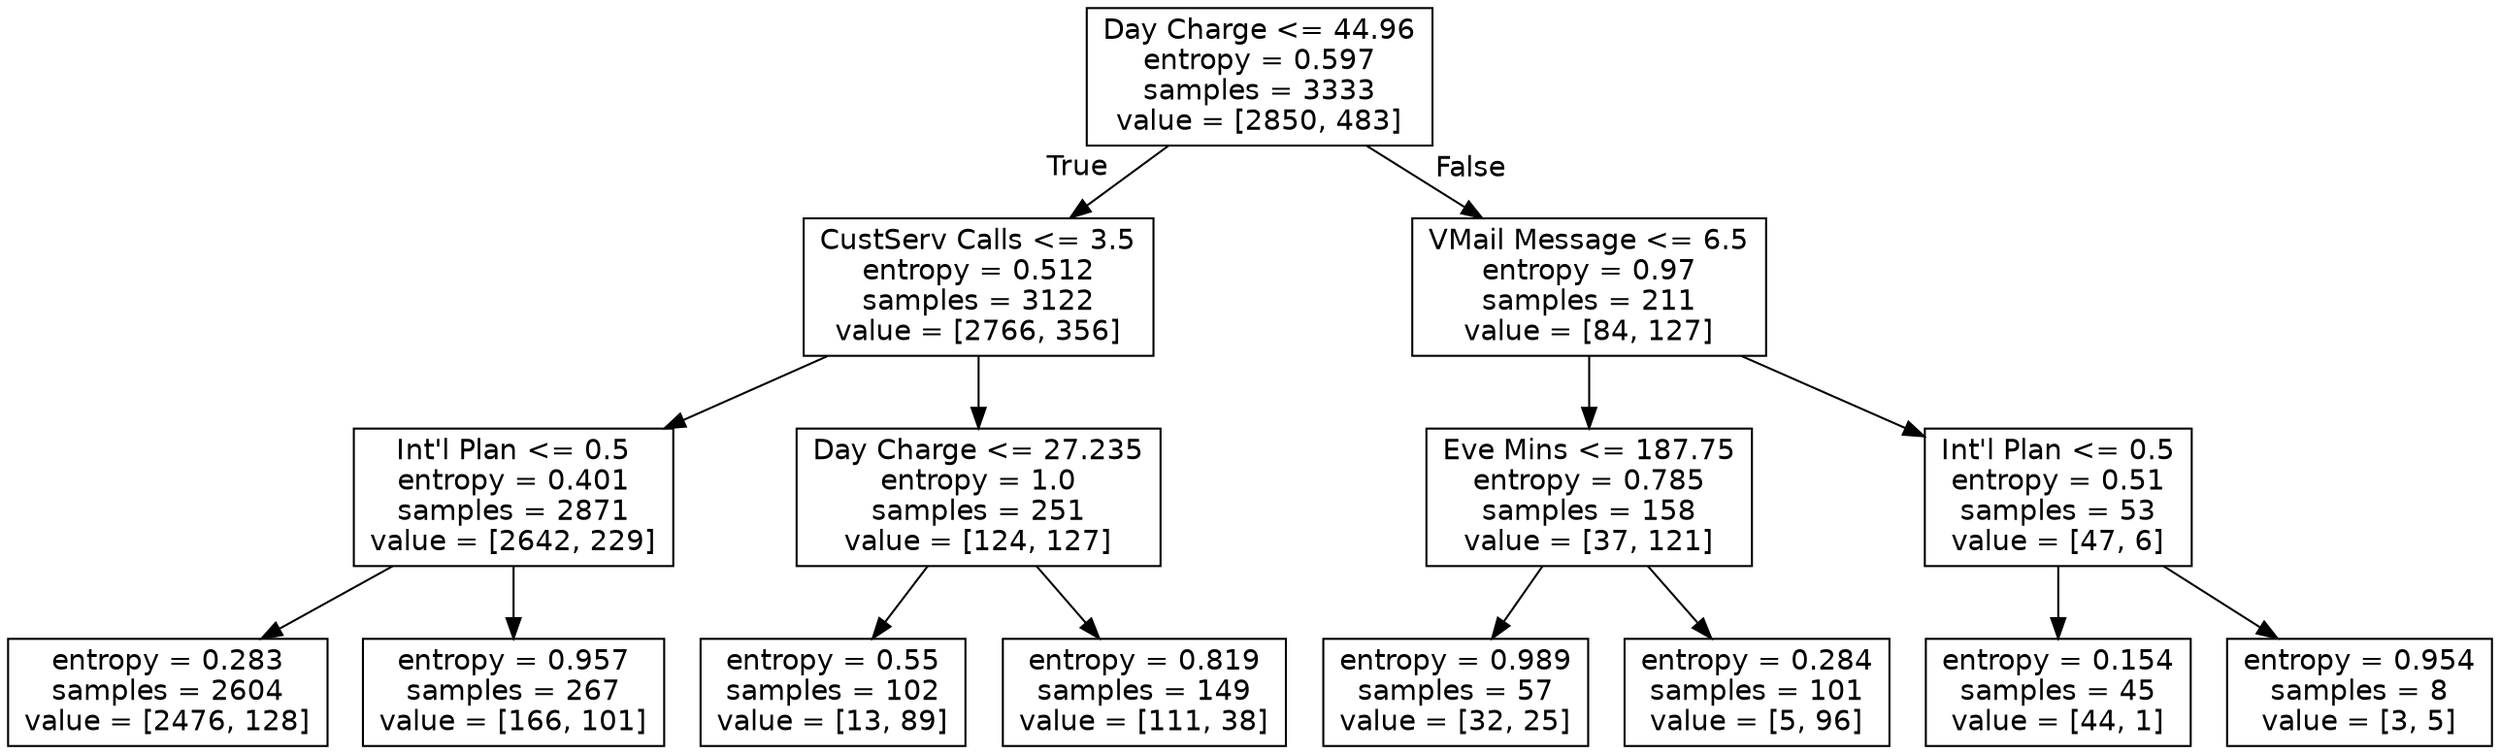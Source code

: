 digraph Tree {
node [shape=box, fontname="helvetica"] ;
edge [fontname="helvetica"] ;
0 [label="Day Charge <= 44.96\nentropy = 0.597\nsamples = 3333\nvalue = [2850, 483]"] ;
1 [label="CustServ Calls <= 3.5\nentropy = 0.512\nsamples = 3122\nvalue = [2766, 356]"] ;
0 -> 1 [labeldistance=2.5, labelangle=45, headlabel="True"] ;
2 [label="Int'l Plan <= 0.5\nentropy = 0.401\nsamples = 2871\nvalue = [2642, 229]"] ;
1 -> 2 ;
3 [label="entropy = 0.283\nsamples = 2604\nvalue = [2476, 128]"] ;
2 -> 3 ;
4 [label="entropy = 0.957\nsamples = 267\nvalue = [166, 101]"] ;
2 -> 4 ;
5 [label="Day Charge <= 27.235\nentropy = 1.0\nsamples = 251\nvalue = [124, 127]"] ;
1 -> 5 ;
6 [label="entropy = 0.55\nsamples = 102\nvalue = [13, 89]"] ;
5 -> 6 ;
7 [label="entropy = 0.819\nsamples = 149\nvalue = [111, 38]"] ;
5 -> 7 ;
8 [label="VMail Message <= 6.5\nentropy = 0.97\nsamples = 211\nvalue = [84, 127]"] ;
0 -> 8 [labeldistance=2.5, labelangle=-45, headlabel="False"] ;
9 [label="Eve Mins <= 187.75\nentropy = 0.785\nsamples = 158\nvalue = [37, 121]"] ;
8 -> 9 ;
10 [label="entropy = 0.989\nsamples = 57\nvalue = [32, 25]"] ;
9 -> 10 ;
11 [label="entropy = 0.284\nsamples = 101\nvalue = [5, 96]"] ;
9 -> 11 ;
12 [label="Int'l Plan <= 0.5\nentropy = 0.51\nsamples = 53\nvalue = [47, 6]"] ;
8 -> 12 ;
13 [label="entropy = 0.154\nsamples = 45\nvalue = [44, 1]"] ;
12 -> 13 ;
14 [label="entropy = 0.954\nsamples = 8\nvalue = [3, 5]"] ;
12 -> 14 ;
}